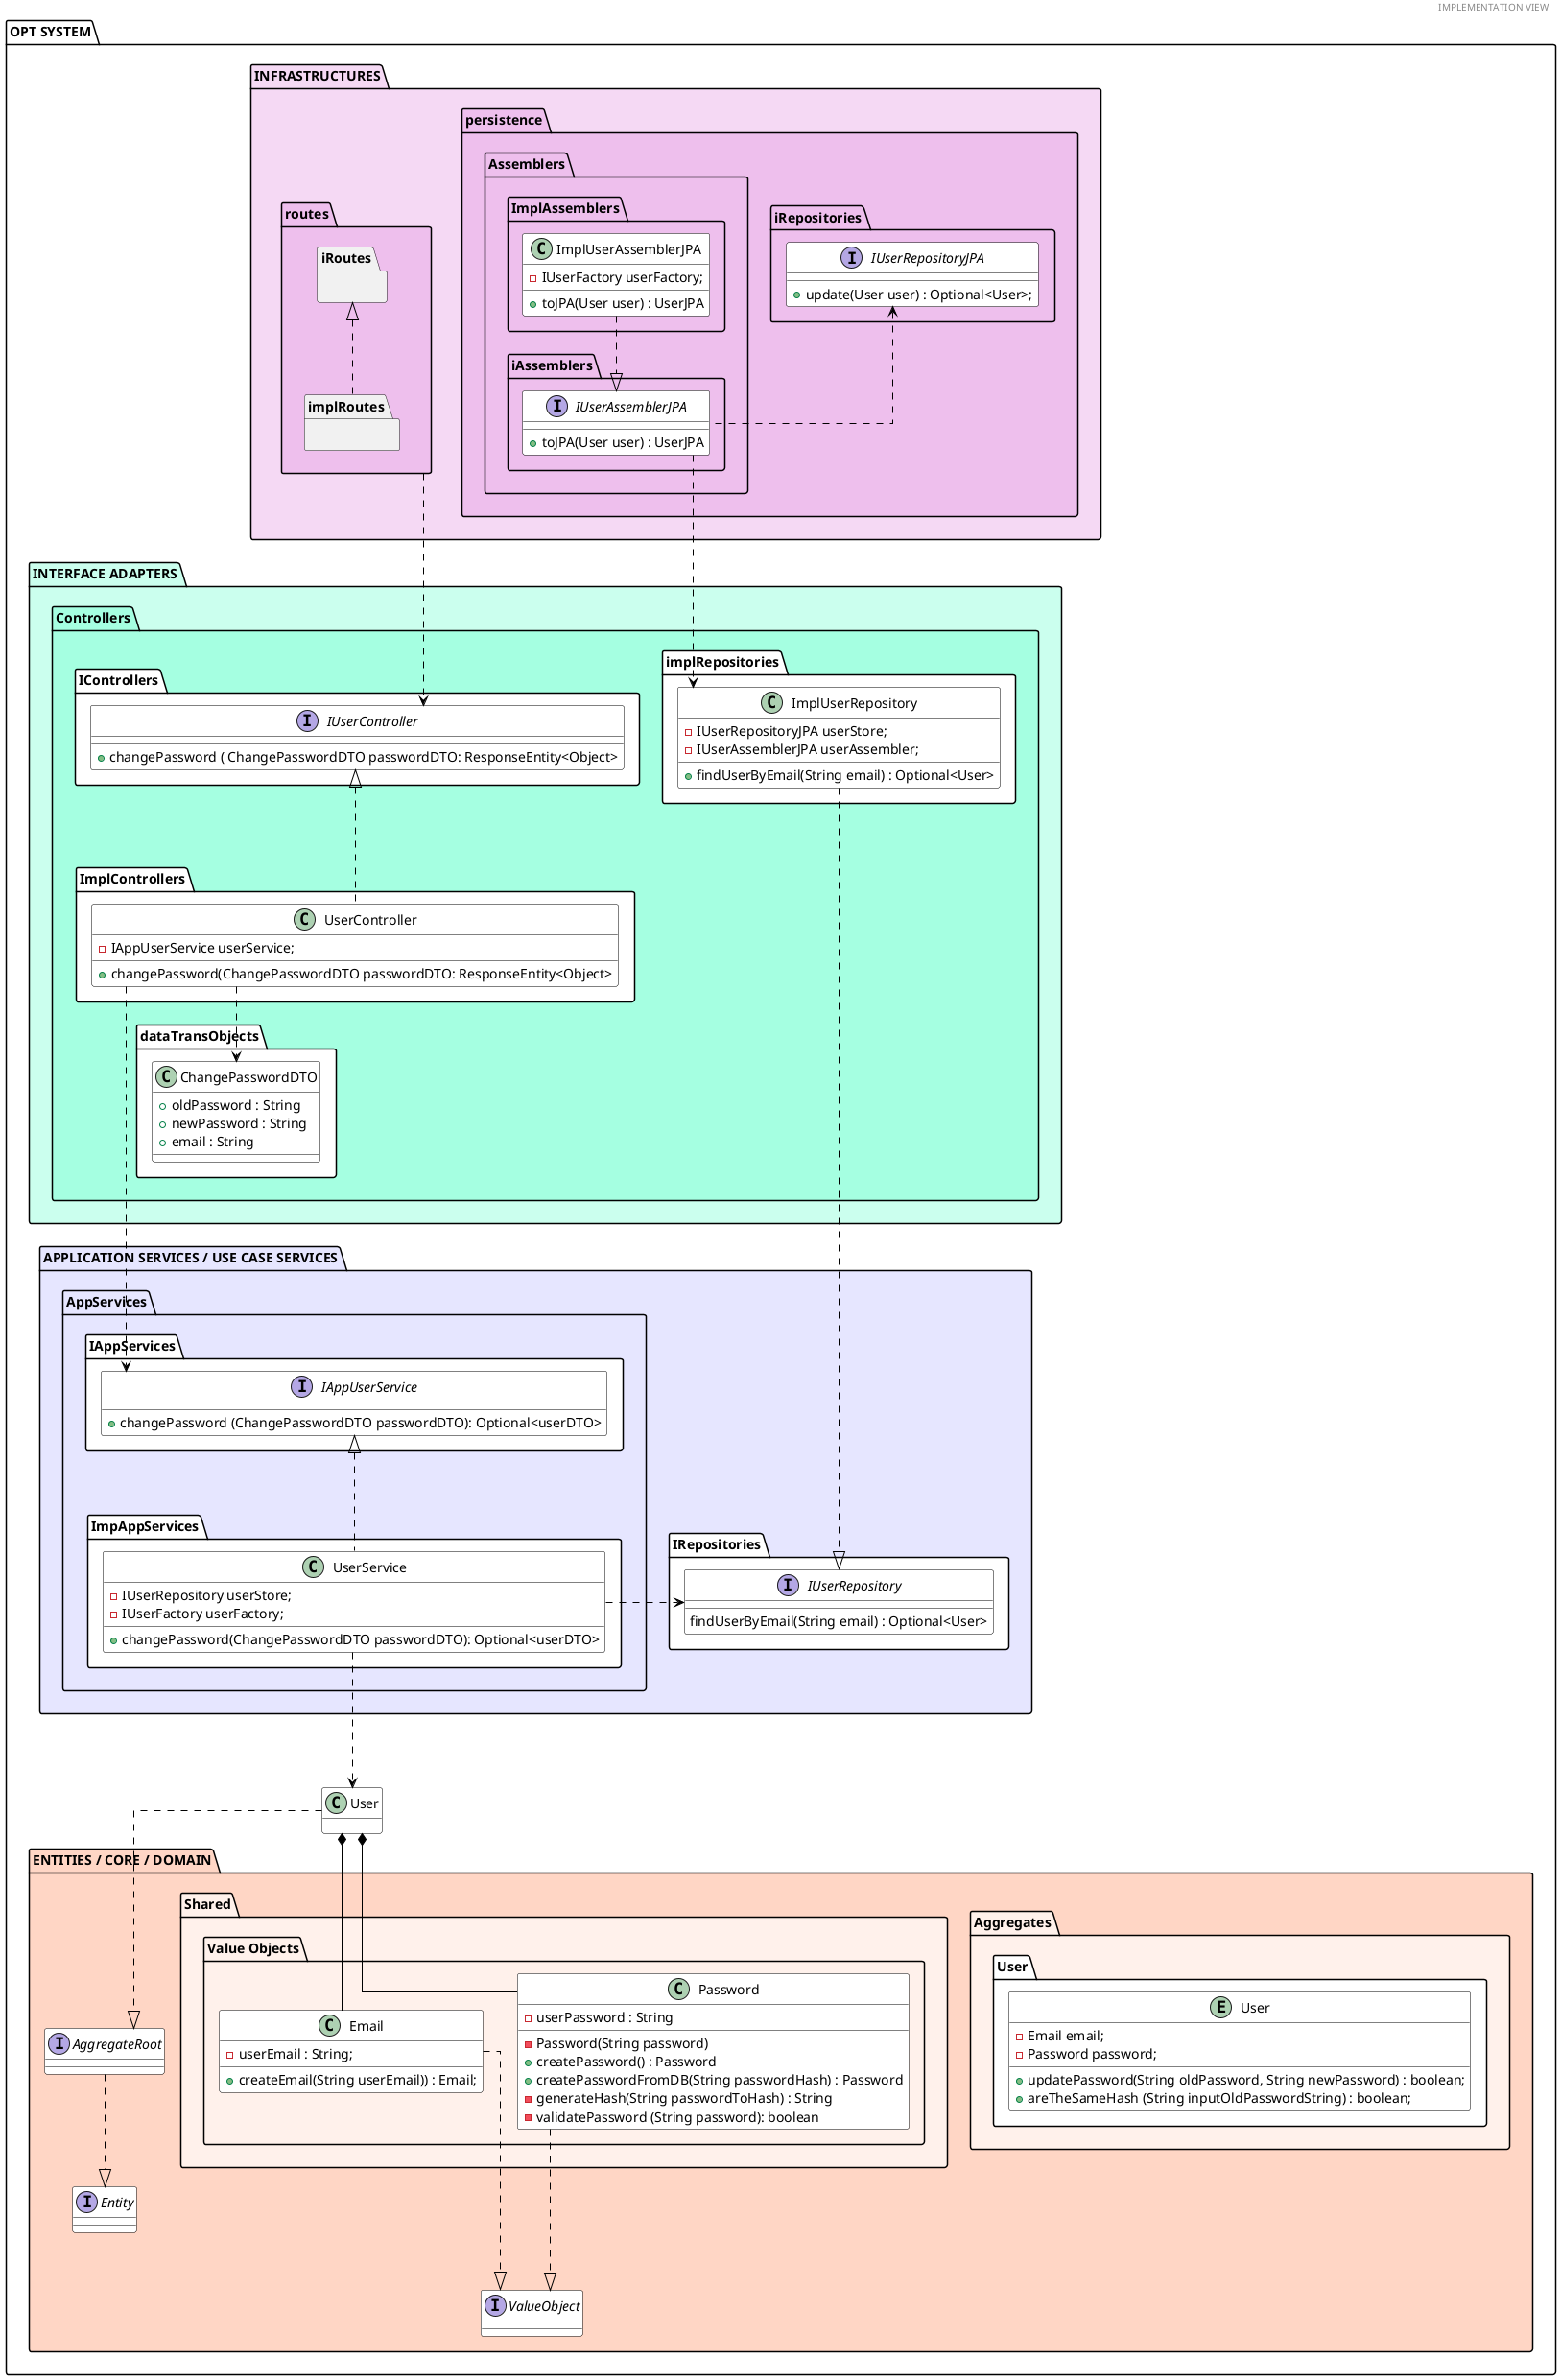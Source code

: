 @startuml
'https://plantuml.com/class-diagramheader IMPLEMENTATION VIEW
header IMPLEMENTATION VIEW

top to bottom direction
skinparam linetype ortho

skinparam class {
BackgroundColor #white
ArrowColor #black
BorderColor #black

}

folder "OPT SYSTEM" {

    folder "INFRASTRUCTURES" %lighten("orchid", 40) {
        package persistence %lighten("orchid", 30){
            package iRepositories %lighten("orchid", 30) {
                interface IUserRepositoryJPA #white{
                   +update(User user) : Optional<User>;
                }
            }

            package Assemblers {
             package iAssemblers {
                 interface IUserAssemblerJPA {
                    +  toJPA(User user) : UserJPA
                 }
                }
             package ImplAssemblers {
                 class ImplUserAssemblerJPA {
                    - IUserFactory userFactory;
                    + toJPA(User user) : UserJPA
                 }
                }
              }
        }
        package routes %lighten("orchid", 30) {
            package iRoutes {}
            package implRoutes {}
            }
    }
    folder "INTERFACE ADAPTERS" %lighten("aquamarine", 20){

        package "Controllers" %lighten("aquamarine", 10){
            package "IControllers" #white {
                interface  IUserController {
                + changePassword ( ChangePasswordDTO passwordDTO: ResponseEntity<Object>
                }
            }
            package "ImplControllers" #white{
                class UserController {
                - IAppUserService userService;
                + changePassword(ChangePasswordDTO passwordDTO: ResponseEntity<Object>
                }
            }
            package implRepositories #white {
                class ImplUserRepository{
                - IUserRepositoryJPA userStore;
                -IUserAssemblerJPA userAssembler;
                + findUserByEmail(String email) : Optional<User>
                }
            }
            package dataTransObjects #white{
                class ChangePasswordDTO {
                + oldPassword : String
                + newPassword : String
                + email : String
                }
            }
        }
    }

    folder "APPLICATION SERVICES / USE CASE SERVICES" %lighten("blue", 90){

        package "AppServices"{
            package "IAppServices" #white {
                interface IAppUserService {
                + changePassword (ChangePasswordDTO passwordDTO): Optional<userDTO>
                }
            }
            package "ImpAppServices" #white{
                class UserService{
                - IUserRepository userStore;
                - IUserFactory userFactory;
                + changePassword(ChangePasswordDTO passwordDTO): Optional<userDTO>
                }
            }
        }

        package "IRepositories" #white{
            interface IUserRepository{
             findUserByEmail(String email) : Optional<User>
            }
            }

    }
    folder "ENTITIES / CORE / DOMAIN" %lighten("lightsalmon", 20){

        package "Aggregates" %lighten("lightsalmon", 30) {
            package User #white {
                entity User{
                - Email email;
                - Password password;
                + updatePassword(String oldPassword, String newPassword) : boolean;
                + areTheSameHash (String inputOldPasswordString) : boolean;
                }
            }
        }

        interface Entity #white
        interface AggregateRoot #white

        package "Shared" %lighten("lightsalmon", 30){
            package "Value Objects" %lighten("lightsalmon", 30){
                 class Password #white{
                    - userPassword : String
                    - Password(String password)
                    + createPassword() : Password
                    + createPasswordFromDB(String passwordHash) : Password
                    - generateHash(String passwordToHash) : String
                    - validatePassword (String password): boolean

                 }
                 class Email #white{
                 - userEmail : String;
                 + createEmail(String userEmail)) : Email;
                 }
            }
        }
        interface ValueObject #white
    }



iRoutes <|.. implRoutes
routes ..> IUserController

ImplUserAssemblerJPA ..|> IUserAssemblerJPA

IUserAssemblerJPA ..up> IUserRepositoryJPA

IUserController <|... UserController

IUserAssemblerJPA ..> ImplUserRepository

UserController ..> ChangePasswordDTO

ImplUserRepository ..|> IUserRepository

UserController ...> IAppUserService

IAppUserService <|... UserService

UserService ...> User

UserService .> IUserRepository

Password ...|> ValueObject

User *- Password
Email ...|> ValueObject

User *- Email

User ..|> AggregateRoot

AggregateRoot ..|> Entity
@enduml
